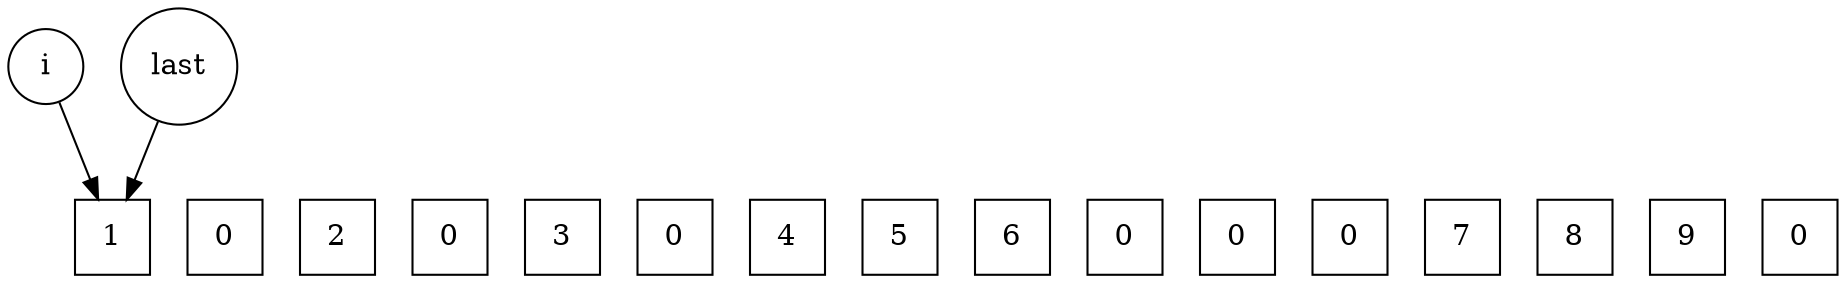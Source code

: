 digraph {
	node [shape=square]
	0 [label=1]
	1 [label=0]
	2 [label=2]
	3 [label=0]
	4 [label=3]
	5 [label=0]
	6 [label=4]
	7 [label=5]
	8 [label=6]
	9 [label=0]
	10 [label=0]
	11 [label=0]
	12 [label=7]
	13 [label=8]
	14 [label=9]
	15 [label=0]
	{
		graph [rank=same]
		0
		1
		2
		3
		4
		5
		6
		7
		8
		9
		10
		11
		12
		13
		14
		15
	}
	i [shape=circle]
	i -> 0
	last [shape=circle]
	last -> 0
}